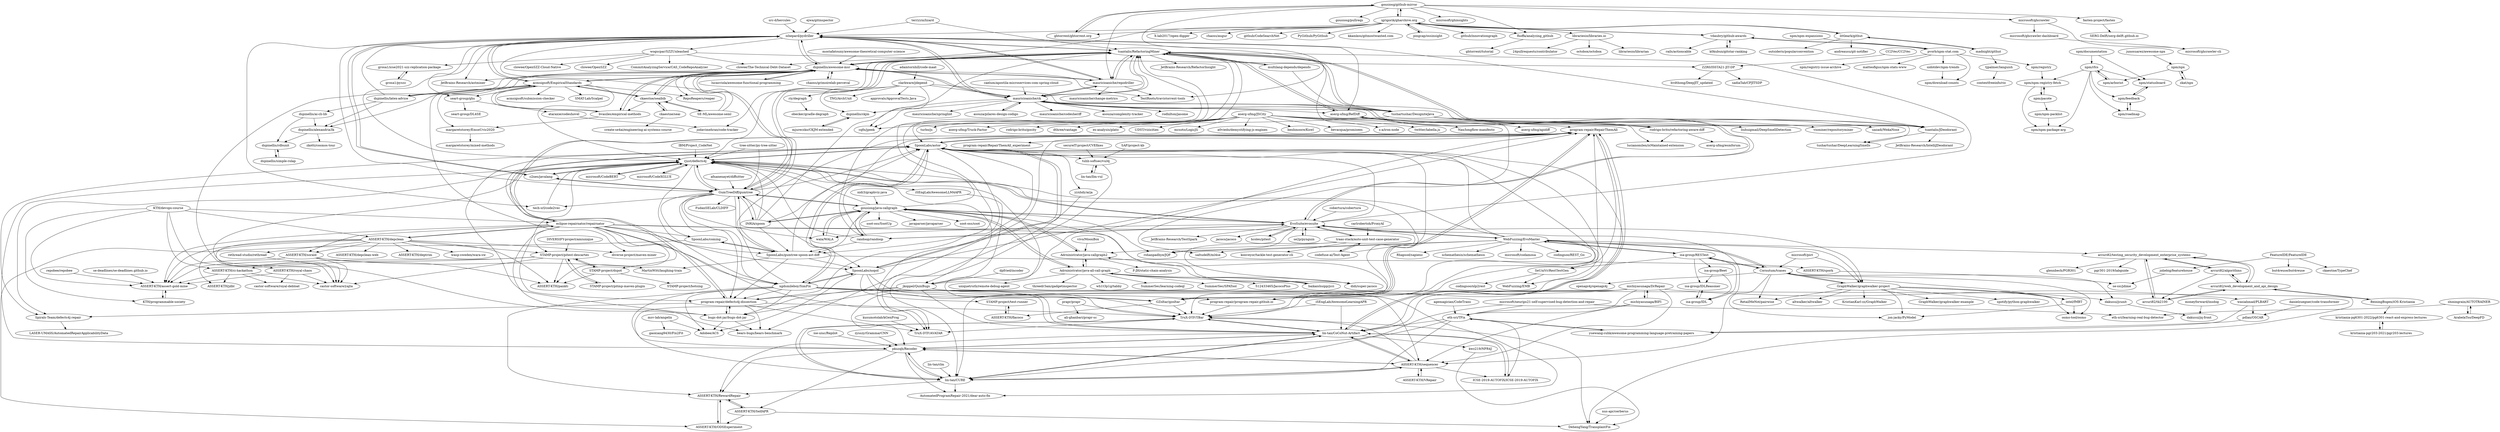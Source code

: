 digraph G {
"ishepard/pydriller" -> "tsantalis/RefactoringMiner"
"ishepard/pydriller" -> "dspinellis/awesome-msr"
"ishepard/pydriller" -> "mauricioaniche/repodriller"
"ishepard/pydriller" -> "acmsigsoft/EmpiricalStandards"
"ishepard/pydriller" -> "aserg-ufmg/RefDiff"
"ishepard/pydriller" -> "mauricioaniche/ck"
"ishepard/pydriller" -> "JetBrains-Research/astminer" ["e"=1]
"ishepard/pydriller" -> "seart-group/ghs"
"ishepard/pydriller" -> "c2nes/javalang" ["e"=1]
"ishepard/pydriller" -> "wogscpar/SZZUnleashed"
"ishepard/pydriller" -> "tech-srl/code2vec" ["e"=1]
"ishepard/pydriller" -> "GumTreeDiff/gumtree"
"ishepard/pydriller" -> "rjust/defects4j"
"ishepard/pydriller" -> "saltudelft/ml4se" ["e"=1]
"ishepard/pydriller" -> "tsantalis/JDeodorant"
"wogscpar/SZZUnleashed" -> "clowee/OpenSZZ"
"wogscpar/SZZUnleashed" -> "CommitAnalyzingService/CAS_CodeRepoAnalyzer"
"wogscpar/SZZUnleashed" -> "grosa1/icse2021-szz-replication-package"
"wogscpar/SZZUnleashed" -> "clowee/The-Technical-Debt-Dataset"
"wogscpar/SZZUnleashed" -> "ZZR0/ISSTA21-JIT-DP"
"wogscpar/SZZUnleashed" -> "clowee/OpenSZZ-Cloud-Native"
"hcoles/pitest" -> "EvoSuite/evosuite" ["e"=1]
"gousiosg/java-callgraph" -> "Adrninistrator/java-callgraph2"
"gousiosg/java-callgraph" -> "Adrninistrator/java-all-call-graph"
"gousiosg/java-callgraph" -> "wala/WALA" ["e"=1]
"gousiosg/java-callgraph" -> "soot-oss/soot" ["e"=1]
"gousiosg/java-callgraph" -> "GumTreeDiff/gumtree"
"gousiosg/java-callgraph" -> "EvoSuite/evosuite"
"gousiosg/java-callgraph" -> "didi/super-jacoco" ["e"=1]
"gousiosg/java-callgraph" -> "rjust/defects4j"
"gousiosg/java-callgraph" -> "soot-oss/SootUp" ["e"=1]
"gousiosg/java-callgraph" -> "INRIA/spoon" ["e"=1]
"gousiosg/java-callgraph" -> "tsantalis/RefactoringMiner"
"gousiosg/java-callgraph" -> "randoop/randoop" ["e"=1]
"gousiosg/java-callgraph" -> "javaparser/javaparser" ["e"=1]
"gousiosg/java-callgraph" -> "SpoonLabs/gumtree-spoon-ast-diff"
"gousiosg/java-callgraph" -> "rohanpadhye/JQF" ["e"=1]
"caelum/apostila-microservices-com-spring-cloud" -> "mauricioaniche/ck" ["e"=1]
"adamtornhill/code-maat" -> "clarkware/jdepend" ["e"=1]
"ASSERT-KTH/royal-chaos" -> "ASSERT-KTH/assert-gold-mine"
"ASSERT-KTH/royal-chaos" -> "castor-software/royal-debloat"
"ASSERT-KTH/royal-chaos" -> "castor-software/yajta"
"KTH/devops-course" -> "ASSERT-KTH/depclean"
"KTH/devops-course" -> "KTH/programmable-society"
"KTH/devops-course" -> "ASSERT-KTH/assert-gold-mine"
"KTH/devops-course" -> "ASSERT-KTH/royal-chaos"
"KTH/devops-course" -> "eclipse-repairnator/repairnator"
"KTH/devops-course" -> "ASSERT-KTH/ci-hackathon"
"tree-sitter/py-tree-sitter" -> "rjust/defects4j" ["e"=1]
"tree-sitter/py-tree-sitter" -> "GumTreeDiff/gumtree" ["e"=1]
"npm/npm-registry-fetch" -> "npm/npm-package-arg"
"npm/npm-registry-fetch" -> "npm/pacote"
"npm/registry" -> "npm/npm-registry-fetch"
"npm/pacote" -> "npm/npm-registry-fetch"
"npm/pacote" -> "npm/npm-packlist"
"program-repair/defects4j-dissection" -> "TruX-DTF/AVATAR"
"program-repair/defects4j-dissection" -> "program-repair/RepairThemAll"
"program-repair/defects4j-dissection" -> "bugs-dot-jar/bugs-dot-jar"
"program-repair/defects4j-dissection" -> "bears-bugs/bears-benchmark"
"program-repair/defects4j-dissection" -> "TruX-DTF/TBar"
"program-repair/defects4j-dissection" -> "Spirals-Team/defects4j-repair"
"npm/rfcs" -> "npm/arborist"
"npm/rfcs" -> "npm/statusboard"
"npm/rfcs" -> "npm/feedback"
"npm/rfcs" -> "npm/npm-registry-fetch"
"npm/rfcs" -> "npm/roadmap"
"npm/rfcs" -> "npm/npm-package-arg"
"ckaestne/seai" -> "ckaestne/seaibib"
"ckaestne/seai" -> "create-se4ai/engineering-ai-systems-course"
"INRIA/spoon" -> "SpoonLabs/gumtree-spoon-ast-diff" ["e"=1]
"INRIA/spoon" -> "GumTreeDiff/gumtree" ["e"=1]
"INRIA/spoon" -> "rjust/defects4j" ["e"=1]
"INRIA/spoon" -> "SpoonLabs/astor" ["e"=1]
"INRIA/spoon" -> "tsantalis/RefactoringMiner" ["e"=1]
"INRIA/spoon" -> "gousiosg/java-callgraph" ["e"=1]
"npm/npx" -> "zkat/npx" ["e"=1]
"npm/npx" -> "npm/arborist"
"kusumotolab/kGenProg" -> "TruX-DTF/AVATAR"
"ASSERT-KTH/sorald" -> "ASSERT-KTH/assert-gold-mine"
"ASSERT-KTH/sorald" -> "MartinWitt/laughing-train"
"ASSERT-KTH/sorald" -> "ASSERT-KTH/pankti"
"ASSERT-KTH/sorald" -> "castor-software/yajta"
"tech-srl/code2vec" -> "rjust/defects4j" ["e"=1]
"fasten-project/fasten" -> "SERG-Delft/serg-delft.github.io"
"STAMP-project/pitmp-maven-plugin" -> "STAMP-project/pitest-descartes"
"SAP/project-kb" -> "tuhh-softsec/vul4j" ["e"=1]
"isa-group/RESTest" -> "isa-group/IDLReasoner"
"isa-group/RESTest" -> "WebFuzzing/EvoMaster"
"isa-group/RESTest" -> "SeUniVr/RestTestGen"
"isa-group/RESTest" -> "Cornutum/tcases"
"isa-group/RESTest" -> "isa-group/IDL"
"isa-group/RESTest" -> "isa-group/Beet"
"npm/arborist" -> "npm/rfcs"
"repobee/repobee" -> "ASSERT-KTH/assert-gold-mine"
"GZoltar/gzoltar" -> "TruX-DTF/TBar"
"GZoltar/gzoltar" -> "ASSERT-KTH/flacoco"
"GZoltar/gzoltar" -> "program-repair/RepairThemAll"
"ASSERT-KTH/assert-gold-mine" -> "KTH/programmable-society"
"FeatureIDE/FeatureIDE" -> "joliebig/featurehouse"
"FeatureIDE/FeatureIDE" -> "but4reuse/but4reuse"
"FeatureIDE/FeatureIDE" -> "ckaestne/TypeChef"
"dakusui/jcunit" -> "dakusui/jq-front"
"zysszy/GrammarCNN" -> "pkuzqh/Recoder" ["e"=1]
"ASSERT-KTH/sequencer" -> "lin-tan/CoCoNut-Artifact"
"ASSERT-KTH/sequencer" -> "pkuzqh/Recoder"
"ASSERT-KTH/sequencer" -> "ASSERT-KTH/VRepair" ["e"=1]
"ASSERT-KTH/sequencer" -> "lin-tan/CURE"
"ASSERT-KTH/sequencer" -> "ICSE-2019-AUTOFIX/ICSE-2019-AUTOFIX"
"ASSERT-KTH/sequencer" -> "TruX-DTF/TBar"
"TruX-DTF/TBar" -> "lin-tan/CoCoNut-Artifact"
"TruX-DTF/TBar" -> "TruX-DTF/AVATAR"
"TruX-DTF/TBar" -> "lin-tan/CURE"
"TruX-DTF/TBar" -> "DehengYang/TransplantFix"
"multilang-depends/depends" -> "tsantalis/RefactoringMiner"
"multilang-depends/depends" -> "tushartushar/DesigniteJava"
"ataraxie/codeshovel" -> "jodavimehran/code-tracker"
"yyxhdy/arja" -> "TruX-DTF/AVATAR"
"bugs-dot-jar/bugs-dot-jar" -> "bears-bugs/bears-benchmark"
"bugs-dot-jar/bugs-dot-jar" -> "program-repair/defects4j-dissection"
"bugs-dot-jar/bugs-dot-jar" -> "Adobee/ACS"
"bvasiles/empirical-methods" -> "margaretstorey/EmseUvic2020"
"bvasiles/empirical-methods" -> "acmsigsoft/EmpiricalStandards"
"bvasiles/empirical-methods" -> "dspinellis/awesome-msr"
"joliebig/featurehouse" -> "se-sic/jdime"
"program-repair/RepairThemAll" -> "lin-tan/CoCoNut-Artifact"
"program-repair/RepairThemAll" -> "bears-bugs/bears-benchmark"
"program-repair/RepairThemAll" -> "program-repair/defects4j-dissection"
"program-repair/RepairThemAll" -> "TruX-DTF/TBar"
"program-repair/RepairThemAll" -> "program-repair/RepairThemAll_experiment"
"program-repair/RepairThemAll" -> "SpoonLabs/astor"
"program-repair/RepairThemAll" -> "GZoltar/gzoltar"
"arcuri82/algorithms" -> "arcuri82/web_development_and_api_design"
"arcuri82/algorithms" -> "arcuri82/testing_security_development_enterprise_systems"
"arcuri82/algorithms" -> "arcuri82/tk2100"
"BeiningBogen/iOS-Kristiania" -> "arcuri82/web_development_and_api_design"
"BeiningBogen/iOS-Kristiania" -> "kristiania-pg6301-2022/pg6301-react-and-express-lectures"
"ASSERT-KTH/ci-hackathon" -> "castor-software/royal-debloat"
"ASSERT-KTH/ci-hackathon" -> "castor-software/yajta"
"ASSERT-KTH/ci-hackathon" -> "ASSERT-KTH/assert-gold-mine"
"ASSERT-KTH/ci-hackathon" -> "ASSERT-KTH/jdbl"
"arcuri82/tk2100" -> "arcuri82/web_development_and_api_design"
"arcuri82/tk2100" -> "arcuri82/testing_security_development_enterprise_systems"
"arcuri82/web_development_and_api_design" -> "arcuri82/testing_security_development_enterprise_systems"
"arcuri82/web_development_and_api_design" -> "arcuri82/algorithms"
"arcuri82/web_development_and_api_design" -> "BeiningBogen/iOS-Kristiania"
"arcuri82/web_development_and_api_design" -> "arcuri82/tk2100"
"prapr/prapr" -> "ali-ghanbari/prapr-sc"
"prapr/prapr" -> "TruX-DTF/TBar"
"SE-ML/awesome-seml" -> "ckaestne/seaibib" ["e"=1]
"SE-ML/awesome-seml" -> "dspinellis/awesome-msr" ["e"=1]
"SE-ML/awesome-seml" -> "ishepard/pydriller" ["e"=1]
"npm/documentation" -> "npm/statusboard" ["e"=1]
"npm/documentation" -> "npm/rfcs" ["e"=1]
"tjpalmer/languish" -> "contextfreeinfo/rio"
"afnanenayet/diffsitter" -> "GumTreeDiff/gumtree" ["e"=1]
"librariesio/libraries.io" -> "librariesio/librarian"
"librariesio/libraries.io" -> "24pullrequests/contribulator"
"librariesio/libraries.io" -> "octobox/octobox" ["e"=1]
"microsoft/CodeBERT" -> "rjust/defects4j" ["e"=1]
"microsoft/CodeXGLUE" -> "rjust/defects4j" ["e"=1]
"GraphWalker/graphwalker-project" -> "osmo-tool/osmo"
"GraphWalker/graphwalker-project" -> "Cornutum/tcases"
"GraphWalker/graphwalker-project" -> "dakusui/jcunit"
"GraphWalker/graphwalker-project" -> "intel/fMBT"
"GraphWalker/graphwalker-project" -> "GraphWalker/graphwalker-example"
"GraphWalker/graphwalker-project" -> "spotify/python-graphwalker"
"GraphWalker/graphwalker-project" -> "jon-jacky/PyModel"
"GraphWalker/graphwalker-project" -> "altwalker/altwalker"
"GraphWalker/graphwalker-project" -> "RetailMeNot/pairwise"
"GraphWalker/graphwalker-project" -> "KristianKarl-zz/GraphWalker"
"mauricioaniche/repodriller" -> "mauricioaniche/change-metrics"
"mauricioaniche/repodriller" -> "tsantalis/RefactoringMiner"
"mauricioaniche/repodriller" -> "mauricioaniche/ck"
"mauricioaniche/repodriller" -> "ishepard/pydriller"
"mauricioaniche/repodriller" -> "TestRoots/travistorrent-tools"
"mauricioaniche/repodriller" -> "dspinellis/awesome-msr"
"npm/npm-expansions" -> "pvorb/npm-stat.com" ["e"=1]
"gousiosg/github-mirror" -> "ghtorrent/ghtorrent.org"
"gousiosg/github-mirror" -> "igrigorik/gharchive.org"
"gousiosg/github-mirror" -> "gousiosg/pullreqs"
"gousiosg/github-mirror" -> "microsoft/ghcrawler"
"gousiosg/github-mirror" -> "fasten-project/fasten"
"gousiosg/github-mirror" -> "microsoft/ghinsights"
"gousiosg/github-mirror" -> "mauricioaniche/repodriller"
"gousiosg/github-mirror" -> "TestRoots/travistorrent-tools"
"gousiosg/github-mirror" -> "fhoffa/analyzing_github"
"asouza/pilares-design-codigo" -> "mauricioaniche/ck" ["e"=1]
"se2p/pynguin" -> "EvoSuite/evosuite" ["e"=1]
"SpoonLabs/astor" -> "SpoonLabs/nopol"
"SpoonLabs/astor" -> "program-repair/RepairThemAll"
"SpoonLabs/astor" -> "xgdsmileboy/SimFix"
"SpoonLabs/astor" -> "yyxhdy/arja"
"SpoonLabs/astor" -> "GZoltar/gzoltar"
"SpoonLabs/astor" -> "rjust/defects4j"
"SpoonLabs/astor" -> "Spirals-Team/defects4j-repair"
"SpoonLabs/astor" -> "eclipse-repairnator/repairnator"
"SpoonLabs/astor" -> "program-repair/defects4j-dissection"
"SpoonLabs/astor" -> "program-repair/program-repair.github.io"
"SpoonLabs/astor" -> "TruX-DTF/TBar"
"SpoonLabs/astor" -> "bugs-dot-jar/bugs-dot-jar"
"SpoonLabs/astor" -> "lin-tan/CoCoNut-Artifact"
"SpoonLabs/astor" -> "tuhh-softsec/vul4j"
"SpoonLabs/astor" -> "TruX-DTF/AVATAR"
"ckaestne/seaibib" -> "ckaestne/seai"
"ckaestne/seaibib" -> "SE-ML/awesome-seml" ["e"=1]
"ckaestne/seaibib" -> "dspinellis/awesome-msr"
"ckaestne/seaibib" -> "bvasiles/empirical-methods"
"ckaestne/seaibib" -> "acmsigsoft/EmpiricalStandards"
"vdaubry/github-awards" -> "k0kubun/gitstar-ranking"
"vdaubry/github-awards" -> "rails/actioncable" ["e"=1]
"vdaubry/github-awards" -> "pvorb/npm-stat.com"
"vdaubry/github-awards" -> "igrigorik/gharchive.org"
"tsantalis/JDeodorant" -> "tsantalis/RefactoringMiner"
"tsantalis/JDeodorant" -> "tushartushar/DeepLearningSmells"
"tsantalis/JDeodorant" -> "JetBrains-Research/IntelliJDeodorant" ["e"=1]
"GumTreeDiff/gumtree" -> "SpoonLabs/gumtree-spoon-ast-diff"
"GumTreeDiff/gumtree" -> "tsantalis/RefactoringMiner"
"GumTreeDiff/gumtree" -> "rjust/defects4j"
"GumTreeDiff/gumtree" -> "SpoonLabs/astor"
"GumTreeDiff/gumtree" -> "INRIA/spoon" ["e"=1]
"GumTreeDiff/gumtree" -> "SpoonLabs/nopol"
"GumTreeDiff/gumtree" -> "c2nes/javalang" ["e"=1]
"GumTreeDiff/gumtree" -> "program-repair/defects4j-dissection"
"GumTreeDiff/gumtree" -> "dspinellis/awesome-msr"
"GumTreeDiff/gumtree" -> "wala/WALA" ["e"=1]
"GumTreeDiff/gumtree" -> "gousiosg/java-callgraph"
"GumTreeDiff/gumtree" -> "FudanSELab/CLDIFF"
"GumTreeDiff/gumtree" -> "SpoonLabs/coming"
"GumTreeDiff/gumtree" -> "xgdsmileboy/SimFix"
"GumTreeDiff/gumtree" -> "tech-srl/code2vec" ["e"=1]
"margaretstorey/EmseUvic2020" -> "margaretstorey/mixed-methods"
"k0kubun/gitstar-ranking" -> "vdaubry/github-awards"
"DIVERSIFY-project/amiunique" -> "STAMP-project/pitest-descartes" ["e"=1]
"npm/statusboard" -> "npm/feedback"
"littleark/githut" -> "igrigorik/gharchive.org"
"littleark/githut" -> "madnight/githut"
"littleark/githut" -> "outsideris/popularconvention" ["e"=1]
"littleark/githut" -> "andreausu/git-notifier"
"ASSERT-KTH/flacoco" -> "STAMP-project/test-runner"
"CC2Vec/CC2Vec" -> "ZZR0/ISSTA21-JIT-DP"
"rethread-studio/rethread" -> "castor-software/yajta"
"ASSERT-KTH/depclean" -> "ASSERT-KTH/depclean-web"
"ASSERT-KTH/depclean" -> "ASSERT-KTH/sorald"
"ASSERT-KTH/depclean" -> "ASSERT-KTH/assert-gold-mine"
"ASSERT-KTH/depclean" -> "ASSERT-KTH/deptrim"
"ASSERT-KTH/depclean" -> "ASSERT-KTH/jdbl"
"ASSERT-KTH/depclean" -> "ASSERT-KTH/pankti"
"ASSERT-KTH/depclean" -> "rethread-studio/rethread"
"ASSERT-KTH/depclean" -> "diverse-project/maven-miner"
"ASSERT-KTH/depclean" -> "STAMP-project/pitest-descartes"
"ASSERT-KTH/depclean" -> "eclipse-repairnator/repairnator"
"ASSERT-KTH/depclean" -> "castor-software/yajta"
"ASSERT-KTH/depclean" -> "wasp-sweden/wara-sw"
"riy/degraph" -> "obecker/gradle-degraph"
"rodrigo-brito/refactoring-aware-diff" -> "lucianomilen/isMaintained-extension"
"rodrigo-brito/refactoring-aware-diff" -> "aserg-ufmg/esmforum"
"rodrigo-brito/refactoring-aware-diff" -> "aserg-ufmg/RefDiff"
"Spirals-Team/defects4j-repair" -> "LASER-UMASS/AutomatedRepairApplicabilityData"
"shiningrain/AUTOTRAINER" -> "eth-sri/learning-real-bug-detector"
"shiningrain/AUTOTRAINER" -> "ArabelaTso/DeepFD"
"SpoonLabs/gumtree-spoon-ast-diff" -> "SpoonLabs/coming"
"SpoonLabs/gumtree-spoon-ast-diff" -> "SpoonLabs/nopol"
"SpoonLabs/gumtree-spoon-ast-diff" -> "GumTreeDiff/gumtree"
"SpoonLabs/gumtree-spoon-ast-diff" -> "ASSERT-KTH/spork"
"SpoonLabs/gumtree-spoon-ast-diff" -> "program-repair/defects4j-dissection"
"SpoonLabs/gumtree-spoon-ast-diff" -> "MartinWitt/laughing-train"
"SpoonLabs/gumtree-spoon-ast-diff" -> "program-repair/RepairThemAll"
"michiyasunaga/DrRepair" -> "michiyasunaga/BIFI"
"michiyasunaga/DrRepair" -> "lin-tan/CoCoNut-Artifact"
"michiyasunaga/DrRepair" -> "ASSERT-KTH/sequencer"
"michiyasunaga/DrRepair" -> "pkuzqh/Recoder"
"michiyasunaga/DrRepair" -> "lin-tan/CURE"
"michiyasunaga/DrRepair" -> "eth-sri/TFix"
"michiyasunaga/DrRepair" -> "wasiahmad/PLBART" ["e"=1]
"npm/feedback" -> "npm/roadmap"
"npm/feedback" -> "npm/statusboard"
"ICSE-2019-AUTOFIX/ICSE-2019-AUTOFIX" -> "lin-tan/CoCoNut-Artifact"
"lin-tan/CoCoNut-Artifact" -> "lin-tan/CURE"
"lin-tan/CoCoNut-Artifact" -> "TruX-DTF/TBar"
"lin-tan/CoCoNut-Artifact" -> "ICSE-2019-AUTOFIX/ICSE-2019-AUTOFIX"
"lin-tan/CoCoNut-Artifact" -> "ASSERT-KTH/sequencer"
"lin-tan/CoCoNut-Artifact" -> "pkuzqh/Recoder"
"lin-tan/CoCoNut-Artifact" -> "program-repair/RepairThemAll"
"lin-tan/CoCoNut-Artifact" -> "kwz219/NPR4J"
"lin-tan/CoCoNut-Artifact" -> "ASSERT-KTH/RewardRepair"
"lin-tan/CURE" -> "lin-tan/CoCoNut-Artifact"
"lin-tan/CURE" -> "TruX-DTF/TBar"
"lin-tan/CURE" -> "ASSERT-KTH/RewardRepair"
"lin-tan/CURE" -> "AutomatedProgramRepair-2021/dear-auto-fix"
"lin-tan/CURE" -> "pkuzqh/Recoder"
"lin-tan/CURE" -> "ASSERT-KTH/sequencer"
"acmsigsoft/EmpiricalStandards" -> "bvasiles/empirical-methods"
"acmsigsoft/EmpiricalStandards" -> "acmsigsoft/submission-checker"
"acmsigsoft/EmpiricalStandards" -> "ishepard/pydriller"
"acmsigsoft/EmpiricalStandards" -> "ckaestne/seaibib"
"acmsigsoft/EmpiricalStandards" -> "SMAT-Lab/Scalpel" ["e"=1]
"acmsigsoft/EmpiricalStandards" -> "dspinellis/awesome-msr"
"acmsigsoft/EmpiricalStandards" -> "dspinellis/alexandria3k"
"acmsigsoft/EmpiricalStandards" -> "seart-group/ghs"
"acmsigsoft/EmpiricalStandards" -> "margaretstorey/EmseUvic2020"
"acmsigsoft/EmpiricalStandards" -> "RepoReapers/reaper"
"acmsigsoft/EmpiricalStandards" -> "dspinellis/latex-advice" ["e"=1]
"acmsigsoft/EmpiricalStandards" -> "rjust/defects4j"
"ASSERT-KTH/spork" -> "se-sic/jdime"
"isa-group/IDL" -> "isa-group/IDLReasoner"
"isa-group/IDLReasoner" -> "isa-group/IDL"
"wala/WALA" -> "gousiosg/java-callgraph" ["e"=1]
"IBM/Project_CodeNet" -> "rjust/defects4j" ["e"=1]
"mostafatouny/awesome-theoretical-computer-science" -> "dspinellis/awesome-msr" ["e"=1]
"randoop/randoop" -> "EvoSuite/evosuite" ["e"=1]
"randoop/randoop" -> "rjust/defects4j" ["e"=1]
"randoop/randoop" -> "SpoonLabs/astor" ["e"=1]
"randoop/randoop" -> "gousiosg/java-callgraph" ["e"=1]
"randoop/randoop" -> "tsantalis/RefactoringMiner" ["e"=1]
"randoop/randoop" -> "SpoonLabs/gumtree-spoon-ast-diff" ["e"=1]
"aserg-ufmg/JSCity" -> "aserg-ufmg/Truck-Factor"
"aserg-ufmg/JSCity" -> "rodrigo-brito/gocity" ["e"=1]
"aserg-ufmg/JSCity" -> "dthree/vantage" ["e"=1]
"aserg-ufmg/JSCity" -> "es-analysis/plato" ["e"=1]
"aserg-ufmg/JSCity" -> "UDST/vizicities" ["e"=1]
"aserg-ufmg/JSCity" -> "mcsoto/LogicJS" ["e"=1]
"aserg-ufmg/JSCity" -> "a0viedo/demystifying-js-engines" ["e"=1]
"aserg-ufmg/JSCity" -> "lucianomilen/isMaintained-extension"
"aserg-ufmg/JSCity" -> "benhmoore/Knwl" ["e"=1]
"aserg-ufmg/JSCity" -> "bevacqua/promisees" ["e"=1]
"aserg-ufmg/JSCity" -> "s-a/iron-node" ["e"=1]
"aserg-ufmg/JSCity" -> "rodrigo-brito/refactoring-aware-diff"
"aserg-ufmg/JSCity" -> "twitter/labella.js" ["e"=1]
"aserg-ufmg/JSCity" -> "Nax/longflow-manifesto"
"aserg-ufmg/JSCity" -> "turbo/js" ["e"=1]
"seart-group/ghs" -> "seart-group/DL4SE"
"seart-group/ghs" -> "ataraxie/codeshovel"
"igrigorik/gharchive.org" -> "gousiosg/github-mirror"
"igrigorik/gharchive.org" -> "littleark/githut"
"igrigorik/gharchive.org" -> "fhoffa/analyzing_github"
"igrigorik/gharchive.org" -> "ghtorrent/ghtorrent.org"
"igrigorik/gharchive.org" -> "kkamkou/gitmostwanted.com"
"igrigorik/gharchive.org" -> "dspinellis/awesome-msr"
"igrigorik/gharchive.org" -> "pingcap/ossinsight" ["e"=1]
"igrigorik/gharchive.org" -> "github/innovationgraph"
"igrigorik/gharchive.org" -> "X-lab2017/open-digger" ["e"=1]
"igrigorik/gharchive.org" -> "vdaubry/github-awards"
"igrigorik/gharchive.org" -> "librariesio/libraries.io"
"igrigorik/gharchive.org" -> "ishepard/pydriller"
"igrigorik/gharchive.org" -> "chaoss/augur" ["e"=1]
"igrigorik/gharchive.org" -> "github/CodeSearchNet" ["e"=1]
"igrigorik/gharchive.org" -> "PyGithub/PyGithub" ["e"=1]
"Cornutum/tcases" -> "jon-jacky/PyModel"
"Cornutum/tcases" -> "GraphWalker/graphwalker-project"
"Cornutum/tcases" -> "osmo-tool/osmo"
"Cornutum/tcases" -> "intel/fMBT"
"Cornutum/tcases" -> "WebFuzzing/EvoMaster"
"Cornutum/tcases" -> "isa-group/RESTest"
"Cornutum/tcases" -> "dakusui/jcunit"
"Cornutum/tcases" -> "openapi4j/openapi4j"
"Cornutum/tcases" -> "RetailMeNot/pairwise"
"ASSERT-KTH/VRepair" -> "ASSERT-KTH/sequencer" ["e"=1]
"pdlan/OSCAR" -> "yuewang-cuhk/awesome-programming-language-pretraining-papers"
"npm/roadmap" -> "npm/feedback"
"grosa1/icse2021-szz-replication-package" -> "grosa1/pyszz"
"grosa1/pyszz" -> "grosa1/icse2021-szz-replication-package"
"agemagician/CodeTrans" -> "eth-sri/TFix" ["e"=1]
"rjust/defects4j" -> "SpoonLabs/astor"
"rjust/defects4j" -> "program-repair/defects4j-dissection"
"rjust/defects4j" -> "bugs-dot-jar/bugs-dot-jar"
"rjust/defects4j" -> "jkoppel/QuixBugs"
"rjust/defects4j" -> "GumTreeDiff/gumtree"
"rjust/defects4j" -> "lin-tan/CoCoNut-Artifact"
"rjust/defects4j" -> "microsoft/CodeXGLUE" ["e"=1]
"rjust/defects4j" -> "iSEngLab/AwesomeLLM4APR" ["e"=1]
"rjust/defects4j" -> "EvoSuite/evosuite"
"rjust/defects4j" -> "xgdsmileboy/SimFix"
"rjust/defects4j" -> "Spirals-Team/defects4j-repair"
"rjust/defects4j" -> "TruX-DTF/TBar"
"rjust/defects4j" -> "pkuzqh/Recoder"
"rjust/defects4j" -> "c2nes/javalang" ["e"=1]
"rjust/defects4j" -> "microsoft/CodeBERT" ["e"=1]
"secureIT-project/CVEfixes" -> "tuhh-softsec/vul4j" ["e"=1]
"danielzuegner/code-transformer" -> "pdlan/OSCAR" ["e"=1]
"michiyasunaga/BIFI" -> "michiyasunaga/DrRepair"
"michiyasunaga/BIFI" -> "eth-sri/TFix"
"michiyasunaga/BIFI" -> "ASSERT-KTH/sequencer"
"Adrninistrator/java-all-call-graph" -> "Adrninistrator/java-callgraph2"
"Adrninistrator/java-all-call-graph" -> "gousiosg/java-callgraph"
"Adrninistrator/java-all-call-graph" -> "baikaishuipp/jcci" ["e"=1]
"Adrninistrator/java-all-call-graph" -> "SummerSec/SPATool" ["e"=1]
"Adrninistrator/java-all-call-graph" -> "512433465/JacocoPlus" ["e"=1]
"Adrninistrator/java-all-call-graph" -> "uniquetruth/remote-debug-agent" ["e"=1]
"Adrninistrator/java-all-call-graph" -> "threedr3am/gadgetinspector" ["e"=1]
"Adrninistrator/java-all-call-graph" -> "didi/super-jacoco" ["e"=1]
"Adrninistrator/java-all-call-graph" -> "wh1t3p1g/tabby" ["e"=1]
"Adrninistrator/java-all-call-graph" -> "SummerSec/learning-codeql" ["e"=1]
"ZZR0/ISSTA21-JIT-DP" -> "sadiaTab/CPJITSDP"
"ZZR0/ISSTA21-JIT-DP" -> "hvdthong/DeepJIT_updated"
"Adrninistrator/java-callgraph2" -> "Adrninistrator/java-all-call-graph"
"Adrninistrator/java-callgraph2" -> "gousiosg/java-callgraph"
"Adrninistrator/java-callgraph2" -> "F-JH/static-chain-analysis"
"pkuzqh/Recoder" -> "ASSERT-KTH/RewardRepair"
"pkuzqh/Recoder" -> "ASSERT-KTH/SelfAPR"
"pkuzqh/Recoder" -> "lin-tan/CoCoNut-Artifact"
"pkuzqh/Recoder" -> "AutomatedProgramRepair-2021/dear-auto-fix"
"pkuzqh/Recoder" -> "ASSERT-KTH/sequencer"
"pkuzqh/Recoder" -> "lin-tan/CURE"
"eth-sri/TFix" -> "lin-tan/CoCoNut-Artifact"
"eth-sri/TFix" -> "yuewang-cuhk/awesome-programming-language-pretraining-papers"
"eth-sri/TFix" -> "lin-tan/CURE"
"eth-sri/TFix" -> "ICSE-2019-AUTOFIX/ICSE-2019-AUTOFIX"
"eth-sri/TFix" -> "pkuzqh/Recoder"
"SpoonLabs/nopol" -> "SpoonLabs/astor"
"SpoonLabs/nopol" -> "TruX-DTF/TBar"
"SpoonLabs/nopol" -> "program-repair/RepairThemAll"
"SpoonLabs/nopol" -> "Adobee/ACS"
"SpoonLabs/nopol" -> "GZoltar/gzoltar"
"SpoonLabs/nopol" -> "xgdsmileboy/SimFix"
"SpoonLabs/nopol" -> "STAMP-project/test-runner"
"nus-apr/cerberus" -> "DehengYang/TransplantFix" ["e"=1]
"wasiahmad/PLBART" -> "pdlan/OSCAR" ["e"=1]
"wasiahmad/PLBART" -> "yuewang-cuhk/awesome-programming-language-pretraining-papers" ["e"=1]
"mjureczko/CKJM-extended" -> "dspinellis/ckjm"
"dspinellis/ckjm" -> "mjureczko/CKJM-extended"
"yuewang-cuhk/awesome-programming-language-pretraining-papers" -> "eth-sri/TFix"
"ASSERT-KTH/ODSExperiment" -> "ASSERT-KTH/RewardRepair"
"kristiania-pgr203-2021/pgr203-lectures" -> "kristiania-pg6301-2022/pg6301-react-and-express-lectures"
"EvoSuite/evosuite" -> "randoop/randoop" ["e"=1]
"EvoSuite/evosuite" -> "rjust/defects4j"
"EvoSuite/evosuite" -> "hcoles/pitest" ["e"=1]
"EvoSuite/evosuite" -> "rohanpadhye/JQF" ["e"=1]
"EvoSuite/evosuite" -> "traas-stack/auto-unit-test-case-generator"
"EvoSuite/evosuite" -> "WebFuzzing/EvoMaster"
"EvoSuite/evosuite" -> "gousiosg/java-callgraph"
"EvoSuite/evosuite" -> "mauricioaniche/ck"
"EvoSuite/evosuite" -> "SpoonLabs/astor"
"EvoSuite/evosuite" -> "wala/WALA" ["e"=1]
"EvoSuite/evosuite" -> "JetBrains-Research/TestSpark" ["e"=1]
"EvoSuite/evosuite" -> "se2p/pynguin" ["e"=1]
"EvoSuite/evosuite" -> "tsantalis/RefactoringMiner"
"EvoSuite/evosuite" -> "jacoco/jacoco" ["e"=1]
"EvoSuite/evosuite" -> "GraphWalker/graphwalker-project"
"nidi3/graphviz-java" -> "gousiosg/java-callgraph" ["e"=1]
"lucasviola/awesome-functional-programming" -> "dspinellis/awesome-msr" ["e"=1]
"microsoft/pict" -> "GraphWalker/graphwalker-project" ["e"=1]
"microsoft/pict" -> "Cornutum/tcases" ["e"=1]
"pingcap/ossinsight" -> "igrigorik/gharchive.org" ["e"=1]
"tsantalis/RefactoringMiner" -> "aserg-ufmg/RefDiff"
"tsantalis/RefactoringMiner" -> "tsantalis/JDeodorant"
"tsantalis/RefactoringMiner" -> "mauricioaniche/ck"
"tsantalis/RefactoringMiner" -> "JetBrains-Research/RefactorInsight" ["e"=1]
"tsantalis/RefactoringMiner" -> "GumTreeDiff/gumtree"
"tsantalis/RefactoringMiner" -> "ishepard/pydriller"
"tsantalis/RefactoringMiner" -> "mauricioaniche/repodriller"
"tsantalis/RefactoringMiner" -> "dspinellis/awesome-msr"
"tsantalis/RefactoringMiner" -> "SpoonLabs/gumtree-spoon-ast-diff"
"tsantalis/RefactoringMiner" -> "SpoonLabs/astor"
"tsantalis/RefactoringMiner" -> "tushartushar/DesigniteJava"
"tsantalis/RefactoringMiner" -> "rjust/defects4j"
"tsantalis/RefactoringMiner" -> "clowee/The-Technical-Debt-Dataset"
"tsantalis/RefactoringMiner" -> "multilang-depends/depends"
"tsantalis/RefactoringMiner" -> "jodavimehran/code-tracker"
"clarkware/jdepend" -> "TNG/ArchUnit" ["e"=1]
"clarkware/jdepend" -> "cqfn/jpeek" ["e"=1]
"clarkware/jdepend" -> "mauricioaniche/ck"
"clarkware/jdepend" -> "dspinellis/ckjm"
"clarkware/jdepend" -> "riy/degraph"
"clarkware/jdepend" -> "tushartushar/DesigniteJava"
"clarkware/jdepend" -> "approvals/ApprovalTests.Java" ["e"=1]
"terryyin/lizard" -> "ishepard/pydriller" ["e"=1]
"terryyin/lizard" -> "tsantalis/RefactoringMiner" ["e"=1]
"ejwa/gitinspector" -> "ishepard/pydriller" ["e"=1]
"dpfried/incoder" -> "jkoppel/QuixBugs" ["e"=1]
"SpoonLabs/coming" -> "SpoonLabs/gumtree-spoon-ast-diff"
"SpoonLabs/coming" -> "ASSERT-KTH/ODSExperiment"
"mauricioaniche/ck" -> "mauricioaniche/codesheriff"
"mauricioaniche/ck" -> "tsantalis/RefactoringMiner"
"mauricioaniche/ck" -> "mauricioaniche/repodriller"
"mauricioaniche/ck" -> "tushartushar/DesigniteJava"
"mauricioaniche/ck" -> "asouza/pilares-design-codigo" ["e"=1]
"mauricioaniche/ck" -> "aserg-ufmg/RefDiff"
"mauricioaniche/ck" -> "dspinellis/awesome-msr"
"mauricioaniche/ck" -> "tsantalis/JDeodorant"
"mauricioaniche/ck" -> "ishepard/pydriller"
"mauricioaniche/ck" -> "dspinellis/ckjm"
"mauricioaniche/ck" -> "asouza/complexity-tracker" ["e"=1]
"mauricioaniche/ck" -> "cqfn/jpeek" ["e"=1]
"mauricioaniche/ck" -> "EvoSuite/evosuite"
"mauricioaniche/ck" -> "rodhilton/jasome"
"mauricioaniche/ck" -> "mauricioaniche/springlint"
"uidotdev/npm-trends" -> "npm/download-counts"
"microsoft/neurips21-self-supervised-bug-detection-and-repair" -> "eth-sri/learning-real-bug-detector"
"microsoft/neurips21-self-supervised-bug-detection-and-repair" -> "lin-tan/CURE"
"microsoft/neurips21-self-supervised-bug-detection-and-repair" -> "eth-sri/TFix"
"chaoss/grimoirelab-perceval" -> "dspinellis/awesome-msr" ["e"=1]
"intel/fMBT" -> "jon-jacky/PyModel"
"intel/fMBT" -> "osmo-tool/osmo"
"ASSERT-KTH/RewardRepair" -> "ASSERT-KTH/ODSExperiment"
"ASSERT-KTH/RewardRepair" -> "ASSERT-KTH/SelfAPR"
"program-repair/program-repair.github.io" -> "program-repair/RepairThemAll"
"program-repair/program-repair.github.io" -> "TruX-DTF/TBar"
"SeUniVr/RestTestGen" -> "codingsoo/nlp2rest"
"SeUniVr/RestTestGen" -> "WebFuzzing/EMB"
"tuhh-softsec/vul4j" -> "lin-tan/llm-vul"
"tuhh-softsec/vul4j" -> "lin-tan/CURE"
"ASSERT-KTH/SelfAPR" -> "ASSERT-KTH/RewardRepair"
"ASSERT-KTH/SelfAPR" -> "ASSERT-KTH/ODSExperiment"
"ASSERT-KTH/SelfAPR" -> "DehengYang/TransplantFix"
"kristiania-pg6301-2022/pg6301-react-and-express-lectures" -> "kristiania-pgr203-2021/pgr203-lectures"
"ArabelaTso/DeepFD" -> "shiningrain/AUTOTRAINER"
"msv-lab/angelix" -> "gaoxiang9430/Fix2Fit"
"msv-lab/angelix" -> "Adobee/ACS"
"kwz219/NPR4J" -> "DehengYang/TransplantFix"
"pvorb/npm-stat.com" -> "npm/download-counts"
"pvorb/npm-stat.com" -> "vdaubry/github-awards"
"pvorb/npm-stat.com" -> "npm/registry"
"pvorb/npm-stat.com" -> "matteofigus/npm-stats-www"
"pvorb/npm-stat.com" -> "uidotdev/npm-trends"
"pvorb/npm-stat.com" -> "npm/registry-issue-archive"
"traas-stack/auto-unit-test-case-generator" -> "codefuse-ai/Test-Agent" ["e"=1]
"traas-stack/auto-unit-test-case-generator" -> "EvoSuite/evosuite"
"traas-stack/auto-unit-test-case-generator" -> "Adrninistrator/java-callgraph2"
"traas-stack/auto-unit-test-case-generator" -> "didi/super-jacoco" ["e"=1]
"traas-stack/auto-unit-test-case-generator" -> "konveyor/tackle-test-generator-cli" ["e"=1]
"vivo/MoonBox" -> "Adrninistrator/java-callgraph2" ["e"=1]
"STAMP-project/dspot" -> "STAMP-project/pitest-descartes"
"STAMP-project/dspot" -> "STAMP-project/botsing"
"STAMP-project/dspot" -> "ASSERT-KTH/pankti"
"STAMP-project/dspot" -> "STAMP-project/pitmp-maven-plugin"
"KTH/programmable-society" -> "ASSERT-KTH/assert-gold-mine"
"dspinellis/awesome-msr" -> "bvasiles/empirical-methods"
"dspinellis/awesome-msr" -> "ishepard/pydriller"
"dspinellis/awesome-msr" -> "tsantalis/RefactoringMiner"
"dspinellis/awesome-msr" -> "mauricioaniche/repodriller"
"dspinellis/awesome-msr" -> "RepoReapers/reaper"
"dspinellis/awesome-msr" -> "diverse-project/maven-miner"
"dspinellis/awesome-msr" -> "TestRoots/travistorrent-tools"
"dspinellis/awesome-msr" -> "ckaestne/seaibib"
"dspinellis/awesome-msr" -> "mauricioaniche/ck"
"dspinellis/awesome-msr" -> "JetBrains-Research/astminer" ["e"=1]
"dspinellis/awesome-msr" -> "castor-software/yajta"
"dspinellis/awesome-msr" -> "chaoss/grimoirelab-perceval" ["e"=1]
"dspinellis/awesome-msr" -> "acmsigsoft/EmpiricalStandards"
"dspinellis/awesome-msr" -> "lucasviola/awesome-functional-programming" ["e"=1]
"dspinellis/awesome-msr" -> "GumTreeDiff/gumtree"
"ise-uiuc/Repilot" -> "pkuzqh/Recoder" ["e"=1]
"iSEngLab/AwesomeLearningAPR" -> "lin-tan/CoCoNut-Artifact" ["e"=1]
"iSEngLab/AwesomeLearningAPR" -> "TruX-DTF/TBar" ["e"=1]
"lin-tan/clm" -> "lin-tan/CURE" ["e"=1]
"dspinellis/alexandria3k" -> "dspinellis/rdbunit"
"dspinellis/alexandria3k" -> "zkotti/cosmos-tour"
"cobertura/cobertura" -> "EvoSuite/evosuite" ["e"=1]
"carlrobertoh/ProxyAI" -> "traas-stack/auto-unit-test-case-generator" ["e"=1]
"isa-group/Beet" -> "isa-group/IDLReasoner"
"isa-group/Beet" -> "isa-group/IDL"
"dspinellis/ai-cli-lib" -> "dspinellis/alexandria3k"
"dspinellis/ai-cli-lib" -> "dspinellis/rdbunit"
"baikaishuipp/jcci" -> "Adrninistrator/java-all-call-graph" ["e"=1]
"baikaishuipp/jcci" -> "Adrninistrator/java-callgraph2" ["e"=1]
"c2nes/javalang" -> "rjust/defects4j" ["e"=1]
"c2nes/javalang" -> "GumTreeDiff/gumtree" ["e"=1]
"c2nes/javalang" -> "ishepard/pydriller" ["e"=1]
"lin-tan/llm-vul" -> "tuhh-softsec/vul4j"
"src-d/hercules" -> "ishepard/pydriller" ["e"=1]
"codefuse-ai/Test-Agent" -> "traas-stack/auto-unit-test-case-generator" ["e"=1]
"codefuse-ai/Test-Agent" -> "EvoSuite/evosuite" ["e"=1]
"iSEngLab/AwesomeLLM4APR" -> "jkoppel/QuixBugs" ["e"=1]
"tushartushar/DesigniteJava" -> "tushartushar/DeepLearningSmells"
"tushartushar/DesigniteJava" -> "uazadi/WekaNose"
"tushartushar/DesigniteJava" -> "mauricioaniche/ck"
"tushartushar/DesigniteJava" -> "liuhuigmail/DeepSmellDetection"
"tushartushar/DesigniteJava" -> "visminer/repositoryminer"
"tushartushar/DesigniteJava" -> "cqfn/jpeek" ["e"=1]
"tushartushar/DesigniteJava" -> "tsantalis/JDeodorant"
"tushartushar/DesigniteJava" -> "tsantalis/RefactoringMiner"
"eclipse-repairnator/repairnator" -> "SpoonLabs/astor"
"eclipse-repairnator/repairnator" -> "ASSERT-KTH/sorald"
"eclipse-repairnator/repairnator" -> "xgdsmileboy/SimFix"
"eclipse-repairnator/repairnator" -> "SpoonLabs/coming"
"eclipse-repairnator/repairnator" -> "bears-bugs/bears-benchmark"
"eclipse-repairnator/repairnator" -> "SpoonLabs/nopol"
"eclipse-repairnator/repairnator" -> "STAMP-project/dspot"
"eclipse-repairnator/repairnator" -> "ASSERT-KTH/assert-gold-mine"
"eclipse-repairnator/repairnator" -> "SpoonLabs/gumtree-spoon-ast-diff"
"eclipse-repairnator/repairnator" -> "ASSERT-KTH/depclean"
"eclipse-repairnator/repairnator" -> "ASSERT-KTH/sequencer"
"eclipse-repairnator/repairnator" -> "STAMP-project/pitest-descartes"
"eclipse-repairnator/repairnator" -> "ASSERT-KTH/pankti"
"eclipse-repairnator/repairnator" -> "TruX-DTF/AVATAR"
"eclipse-repairnator/repairnator" -> "program-repair/program-repair.github.io"
"madnight/githut" -> "littleark/githut"
"madnight/githut" -> "tjpalmer/languish"
"microsoft/ghcrawler" -> "microsoft/ghcrawler-dashboard"
"microsoft/ghcrawler" -> "microsoft/ghcrawler-cli"
"STAMP-project/pitest-descartes" -> "STAMP-project/dspot"
"STAMP-project/pitest-descartes" -> "STAMP-project/pitmp-maven-plugin"
"STAMP-project/pitest-descartes" -> "ASSERT-KTH/pankti"
"STAMP-project/pitest-descartes" -> "ASSERT-KTH/assert-gold-mine"
"STAMP-project/pitest-descartes" -> "ASSERT-KTH/ci-hackathon"
"STAMP-project/pitest-descartes" -> "castor-software/yajta"
"se-deadlines/se-deadlines.github.io" -> "ASSERT-KTH/assert-gold-mine"
"microsoft/ghcrawler-dashboard" -> "microsoft/ghcrawler-cli"
"arcuri82/testing_security_development_enterprise_systems" -> "arcuri82/web_development_and_api_design"
"arcuri82/testing_security_development_enterprise_systems" -> "glennbech/PGR301"
"arcuri82/testing_security_development_enterprise_systems" -> "arcuri82/tk2100"
"arcuri82/testing_security_development_enterprise_systems" -> "arcuri82/algorithms"
"arcuri82/testing_security_development_enterprise_systems" -> "pgr301-2019/labguide"
"ghtorrent/ghtorrent.org" -> "gousiosg/github-mirror"
"aserg-ufmg/RefDiff" -> "rodrigo-brito/refactoring-aware-diff"
"aserg-ufmg/RefDiff" -> "tsantalis/RefactoringMiner"
"aserg-ufmg/RefDiff" -> "aserg-ufmg/apidiff"
"aserg-ufmg/RefDiff" -> "program-repair/RepairThemAll"
"dspinellis/rdbunit" -> "dspinellis/simple-rolap"
"dspinellis/simple-rolap" -> "dspinellis/rdbunit"
"junosuarez/awesome-npx" -> "npm/npx" ["e"=1]
"dspinellis/latex-advice" -> "acmsigsoft/EmpiricalStandards" ["e"=1]
"dspinellis/latex-advice" -> "dspinellis/ai-cli-lib" ["e"=1]
"dspinellis/latex-advice" -> "dspinellis/alexandria3k" ["e"=1]
"dspinellis/latex-advice" -> "ishepard/pydriller" ["e"=1]
"dspinellis/latex-advice" -> "dspinellis/awesome-msr" ["e"=1]
"WebFuzzing/EvoMaster" -> "isa-group/RESTest"
"WebFuzzing/EvoMaster" -> "WebFuzzing/EMB"
"WebFuzzing/EvoMaster" -> "Cornutum/tcases"
"WebFuzzing/EvoMaster" -> "arcuri82/testing_security_development_enterprise_systems"
"WebFuzzing/EvoMaster" -> "EvoSuite/evosuite"
"WebFuzzing/EvoMaster" -> "SeUniVr/RestTestGen"
"WebFuzzing/EvoMaster" -> "SpoonLabs/astor"
"WebFuzzing/EvoMaster" -> "Rhapsod/sapienz" ["e"=1]
"WebFuzzing/EvoMaster" -> "rohanpadhye/JQF" ["e"=1]
"WebFuzzing/EvoMaster" -> "rjust/defects4j"
"WebFuzzing/EvoMaster" -> "saltudelft/ml4se" ["e"=1]
"WebFuzzing/EvoMaster" -> "schemathesis/schemathesis" ["e"=1]
"WebFuzzing/EvoMaster" -> "microsoft/codamosa" ["e"=1]
"WebFuzzing/EvoMaster" -> "codingsoo/REST_Go"
"WebFuzzing/EvoMaster" -> "GraphWalker/graphwalker-project"
"zkat/npx" -> "npm/npx" ["e"=1]
"xgdsmileboy/SimFix" -> "TruX-DTF/TBar"
"xgdsmileboy/SimFix" -> "SpoonLabs/astor"
"xgdsmileboy/SimFix" -> "Adobee/ACS"
"xgdsmileboy/SimFix" -> "SpoonLabs/nopol"
"xgdsmileboy/SimFix" -> "pkuzqh/Recoder"
"xgdsmileboy/SimFix" -> "GZoltar/gzoltar"
"xgdsmileboy/SimFix" -> "bugs-dot-jar/bugs-dot-jar"
"xgdsmileboy/SimFix" -> "program-repair/defects4j-dissection"
"xgdsmileboy/SimFix" -> "DehengYang/TransplantFix"
"xgdsmileboy/SimFix" -> "lin-tan/CoCoNut-Artifact"
"xgdsmileboy/SimFix" -> "program-repair/RepairThemAll"
"xgdsmileboy/SimFix" -> "ASSERT-KTH/RewardRepair"
"jkoppel/QuixBugs" -> "lin-tan/CoCoNut-Artifact"
"jkoppel/QuixBugs" -> "lin-tan/CURE"
"jkoppel/QuixBugs" -> "ASSERT-KTH/sequencer"
"jkoppel/QuixBugs" -> "AutomatedProgramRepair-2021/dear-auto-fix"
"jkoppel/QuixBugs" -> "program-repair/defects4j-dissection"
"jkoppel/QuixBugs" -> "program-repair/RepairThemAll"
"jkoppel/QuixBugs" -> "program-repair/program-repair.github.io"
"jkoppel/QuixBugs" -> "bugs-dot-jar/bugs-dot-jar"
"fhoffa/analyzing_github" -> "ghtorrent/tutorial"
"npm/npm-packlist" -> "npm/npm-package-arg"
"STAMP-project/test-runner" -> "ASSERT-KTH/flacoco"
"moneyforward/insdog" -> "dakusui/jq-front"
"ishepard/pydriller" ["l"="36.057,0.627"]
"tsantalis/RefactoringMiner" ["l"="36.05,0.607"]
"dspinellis/awesome-msr" ["l"="36.054,0.65"]
"mauricioaniche/repodriller" ["l"="36.073,0.667"]
"acmsigsoft/EmpiricalStandards" ["l"="36.063,0.589"]
"aserg-ufmg/RefDiff" ["l"="36.088,0.58"]
"mauricioaniche/ck" ["l"="36.094,0.62"]
"JetBrains-Research/astminer" ["l"="35.947,-0.335", "c"=315]
"seart-group/ghs" ["l"="36.086,0.562"]
"c2nes/javalang" ["l"="36.043,-0.291", "c"=315]
"wogscpar/SZZUnleashed" ["l"="35.979,0.515"]
"tech-srl/code2vec" ["l"="36.043,-0.321", "c"=315]
"GumTreeDiff/gumtree" ["l"="36.005,0.599"]
"rjust/defects4j" ["l"="35.986,0.559"]
"saltudelft/ml4se" ["l"="36.182,-0.263", "c"=315]
"tsantalis/JDeodorant" ["l"="36.081,0.637"]
"clowee/OpenSZZ" ["l"="35.962,0.499"]
"CommitAnalyzingService/CAS_CodeRepoAnalyzer" ["l"="35.979,0.487"]
"grosa1/icse2021-szz-replication-package" ["l"="35.944,0.494"]
"clowee/The-Technical-Debt-Dataset" ["l"="36.013,0.558"]
"ZZR0/ISSTA21-JIT-DP" ["l"="35.928,0.457"]
"clowee/OpenSZZ-Cloud-Native" ["l"="35.957,0.48"]
"hcoles/pitest" ["l"="-2.333,9.337", "c"=878]
"EvoSuite/evosuite" ["l"="36.029,0.521"]
"gousiosg/java-callgraph" ["l"="36.04,0.55"]
"Adrninistrator/java-callgraph2" ["l"="36.067,0.504"]
"Adrninistrator/java-all-call-graph" ["l"="36.088,0.512"]
"wala/WALA" ["l"="36.152,-0.82", "c"=1188]
"soot-oss/soot" ["l"="36.189,-0.817", "c"=1188]
"didi/super-jacoco" ["l"="-1.13,1.099", "c"=108]
"soot-oss/SootUp" ["l"="36.163,-0.837", "c"=1188]
"INRIA/spoon" ["l"="-2.486,11.906", "c"=15]
"randoop/randoop" ["l"="-2.376,9.327", "c"=878]
"javaparser/javaparser" ["l"="-2.667,11.952", "c"=15]
"SpoonLabs/gumtree-spoon-ast-diff" ["l"="35.981,0.62"]
"rohanpadhye/JQF" ["l"="-41.489,-36.119", "c"=91]
"caelum/apostila-microservices-com-spring-cloud" ["l"="5.519,-19.937", "c"=96]
"adamtornhill/code-maat" ["l"="-13.95,-6.558", "c"=86]
"clarkware/jdepend" ["l"="36.178,0.653"]
"ASSERT-KTH/royal-chaos" ["l"="35.893,0.726"]
"ASSERT-KTH/assert-gold-mine" ["l"="35.893,0.699"]
"castor-software/royal-debloat" ["l"="35.897,0.743"]
"castor-software/yajta" ["l"="35.944,0.692"]
"KTH/devops-course" ["l"="35.88,0.691"]
"ASSERT-KTH/depclean" ["l"="35.908,0.681"]
"KTH/programmable-society" ["l"="35.872,0.709"]
"eclipse-repairnator/repairnator" ["l"="35.927,0.641"]
"ASSERT-KTH/ci-hackathon" ["l"="35.906,0.713"]
"tree-sitter/py-tree-sitter" ["l"="35.979,-0.229", "c"=315]
"npm/npm-registry-fetch" ["l"="36.112,1.272"]
"npm/npm-package-arg" ["l"="36.111,1.312"]
"npm/pacote" ["l"="36.083,1.276"]
"npm/registry" ["l"="36.108,1.177"]
"npm/npm-packlist" ["l"="36.081,1.307"]
"program-repair/defects4j-dissection" ["l"="35.954,0.573"]
"TruX-DTF/AVATAR" ["l"="35.925,0.61"]
"program-repair/RepairThemAll" ["l"="35.948,0.587"]
"bugs-dot-jar/bugs-dot-jar" ["l"="35.948,0.558"]
"bears-bugs/bears-benchmark" ["l"="35.938,0.604"]
"TruX-DTF/TBar" ["l"="35.921,0.572"]
"Spirals-Team/defects4j-repair" ["l"="35.962,0.545"]
"npm/rfcs" ["l"="36.131,1.348"]
"npm/arborist" ["l"="36.111,1.391"]
"npm/statusboard" ["l"="36.172,1.34"]
"npm/feedback" ["l"="36.169,1.363"]
"npm/roadmap" ["l"="36.162,1.387"]
"ckaestne/seai" ["l"="36.171,0.583"]
"ckaestne/seaibib" ["l"="36.112,0.603"]
"create-se4ai/engineering-ai-systems-course" ["l"="36.206,0.573"]
"SpoonLabs/astor" ["l"="35.962,0.58"]
"npm/npx" ["l"="36.094,1.442"]
"zkat/npx" ["l"="-4.479,-29.066", "c"=4]
"kusumotolab/kGenProg" ["l"="35.879,0.63"]
"ASSERT-KTH/sorald" ["l"="35.928,0.671"]
"MartinWitt/laughing-train" ["l"="35.959,0.655"]
"ASSERT-KTH/pankti" ["l"="35.932,0.684"]
"fasten-project/fasten" ["l"="36.175,0.773"]
"SERG-Delft/serg-delft.github.io" ["l"="36.195,0.784"]
"STAMP-project/pitmp-maven-plugin" ["l"="35.93,0.73"]
"STAMP-project/pitest-descartes" ["l"="35.923,0.701"]
"SAP/project-kb" ["l"="36.241,-0.534", "c"=315]
"tuhh-softsec/vul4j" ["l"="35.877,0.597"]
"isa-group/RESTest" ["l"="36.043,0.392"]
"isa-group/IDLReasoner" ["l"="36.053,0.369"]
"WebFuzzing/EvoMaster" ["l"="36.026,0.438"]
"SeUniVr/RestTestGen" ["l"="36.063,0.409"]
"Cornutum/tcases" ["l"="36.012,0.378"]
"isa-group/IDL" ["l"="36.066,0.378"]
"isa-group/Beet" ["l"="36.067,0.361"]
"repobee/repobee" ["l"="35.857,0.736"]
"GZoltar/gzoltar" ["l"="35.93,0.594"]
"ASSERT-KTH/flacoco" ["l"="35.896,0.617"]
"FeatureIDE/FeatureIDE" ["l"="35.87,0.848"]
"joliebig/featurehouse" ["l"="35.901,0.811"]
"but4reuse/but4reuse" ["l"="35.846,0.854"]
"ckaestne/TypeChef" ["l"="35.857,0.878"]
"dakusui/jcunit" ["l"="35.974,0.342"]
"dakusui/jq-front" ["l"="35.959,0.309"]
"zysszy/GrammarCNN" ["l"="37.567,-1.779", "c"=999]
"pkuzqh/Recoder" ["l"="35.897,0.559"]
"ASSERT-KTH/sequencer" ["l"="35.889,0.579"]
"lin-tan/CoCoNut-Artifact" ["l"="35.907,0.57"]
"ASSERT-KTH/VRepair" ["l"="36.27,-0.416", "c"=315]
"lin-tan/CURE" ["l"="35.881,0.563"]
"ICSE-2019-AUTOFIX/ICSE-2019-AUTOFIX" ["l"="35.87,0.577"]
"DehengYang/TransplantFix" ["l"="35.917,0.545"]
"multilang-depends/depends" ["l"="36.087,0.654"]
"tushartushar/DesigniteJava" ["l"="36.111,0.647"]
"ataraxie/codeshovel" ["l"="36.086,0.541"]
"jodavimehran/code-tracker" ["l"="36.066,0.566"]
"yyxhdy/arja" ["l"="35.942,0.62"]
"Adobee/ACS" ["l"="35.928,0.539"]
"bvasiles/empirical-methods" ["l"="36.08,0.607"]
"margaretstorey/EmseUvic2020" ["l"="36.108,0.577"]
"se-sic/jdime" ["l"="35.935,0.767"]
"program-repair/RepairThemAll_experiment" ["l"="35.908,0.607"]
"arcuri82/algorithms" ["l"="36.107,0.317"]
"arcuri82/web_development_and_api_design" ["l"="36.101,0.295"]
"arcuri82/testing_security_development_enterprise_systems" ["l"="36.083,0.331"]
"arcuri82/tk2100" ["l"="36.09,0.308"]
"BeiningBogen/iOS-Kristiania" ["l"="36.114,0.267"]
"kristiania-pg6301-2022/pg6301-react-and-express-lectures" ["l"="36.125,0.236"]
"ASSERT-KTH/jdbl" ["l"="35.889,0.709"]
"prapr/prapr" ["l"="35.872,0.522"]
"ali-ghanbari/prapr-sc" ["l"="35.847,0.502"]
"SE-ML/awesome-seml" ["l"="48.059,26.185", "c"=323]
"npm/documentation" ["l"="8.901,-44.813", "c"=828]
"tjpalmer/languish" ["l"="36.274,0.967"]
"contextfreeinfo/rio" ["l"="36.304,0.987"]
"afnanenayet/diffsitter" ["l"="-9.589,-6.63", "c"=5]
"librariesio/libraries.io" ["l"="36.223,0.845"]
"librariesio/librarian" ["l"="36.253,0.835"]
"24pullrequests/contribulator" ["l"="36.264,0.859"]
"octobox/octobox" ["l"="18.56,12.527", "c"=1113]
"microsoft/CodeBERT" ["l"="36.11,-0.256", "c"=315]
"microsoft/CodeXGLUE" ["l"="36.124,-0.236", "c"=315]
"GraphWalker/graphwalker-project" ["l"="35.988,0.39"]
"osmo-tool/osmo" ["l"="35.996,0.366"]
"intel/fMBT" ["l"="35.996,0.346"]
"GraphWalker/graphwalker-example" ["l"="35.961,0.397"]
"spotify/python-graphwalker" ["l"="35.945,0.358"]
"jon-jacky/PyModel" ["l"="35.979,0.362"]
"altwalker/altwalker" ["l"="35.964,0.373"]
"RetailMeNot/pairwise" ["l"="36.015,0.358"]
"KristianKarl-zz/GraphWalker" ["l"="35.951,0.383"]
"mauricioaniche/change-metrics" ["l"="36.063,0.702"]
"TestRoots/travistorrent-tools" ["l"="36.09,0.705"]
"npm/npm-expansions" ["l"="-0.508,-31.515", "c"=295]
"pvorb/npm-stat.com" ["l"="36.1,1.061"]
"gousiosg/github-mirror" ["l"="36.134,0.763"]
"ghtorrent/ghtorrent.org" ["l"="36.112,0.786"]
"igrigorik/gharchive.org" ["l"="36.12,0.825"]
"gousiosg/pullreqs" ["l"="36.164,0.749"]
"microsoft/ghcrawler" ["l"="36.216,0.757"]
"microsoft/ghinsights" ["l"="36.144,0.738"]
"fhoffa/analyzing_github" ["l"="36.154,0.804"]
"asouza/pilares-design-codigo" ["l"="5.489,-19.862", "c"=96]
"se2p/pynguin" ["l"="45.317,21.102", "c"=20]
"SpoonLabs/nopol" ["l"="35.951,0.6"]
"xgdsmileboy/SimFix" ["l"="35.938,0.575"]
"program-repair/program-repair.github.io" ["l"="35.915,0.596"]
"vdaubry/github-awards" ["l"="36.098,0.956"]
"k0kubun/gitstar-ranking" ["l"="36.061,0.983"]
"rails/actioncable" ["l"="4.511,-37.438", "c"=1]
"tushartushar/DeepLearningSmells" ["l"="36.105,0.672"]
"JetBrains-Research/IntelliJDeodorant" ["l"="35.853,-0.379", "c"=315]
"FudanSELab/CLDIFF" ["l"="36.023,0.582"]
"SpoonLabs/coming" ["l"="35.959,0.624"]
"margaretstorey/mixed-methods" ["l"="36.135,0.55"]
"DIVERSIFY-project/amiunique" ["l"="-52.767,12.564", "c"=266]
"littleark/githut" ["l"="36.175,0.896"]
"madnight/githut" ["l"="36.227,0.935"]
"outsideris/popularconvention" ["l"="-8.512,-34.556", "c"=48]
"andreausu/git-notifier" ["l"="36.178,0.942"]
"STAMP-project/test-runner" ["l"="35.914,0.621"]
"CC2Vec/CC2Vec" ["l"="35.9,0.426"]
"rethread-studio/rethread" ["l"="35.921,0.715"]
"ASSERT-KTH/depclean-web" ["l"="35.864,0.678"]
"ASSERT-KTH/deptrim" ["l"="35.879,0.671"]
"diverse-project/maven-miner" ["l"="35.985,0.675"]
"wasp-sweden/wara-sw" ["l"="35.889,0.664"]
"riy/degraph" ["l"="36.237,0.658"]
"obecker/gradle-degraph" ["l"="36.264,0.66"]
"rodrigo-brito/refactoring-aware-diff" ["l"="36.169,0.533"]
"lucianomilen/isMaintained-extension" ["l"="36.216,0.508"]
"aserg-ufmg/esmforum" ["l"="36.188,0.516"]
"LASER-UMASS/AutomatedRepairApplicabilityData" ["l"="35.948,0.521"]
"shiningrain/AUTOTRAINER" ["l"="35.748,0.519"]
"eth-sri/learning-real-bug-detector" ["l"="35.778,0.531"]
"ArabelaTso/DeepFD" ["l"="35.73,0.512"]
"ASSERT-KTH/spork" ["l"="35.969,0.705"]
"michiyasunaga/DrRepair" ["l"="35.862,0.555"]
"michiyasunaga/BIFI" ["l"="35.839,0.552"]
"eth-sri/TFix" ["l"="35.847,0.57"]
"wasiahmad/PLBART" ["l"="36.061,-0.232", "c"=315]
"kwz219/NPR4J" ["l"="35.903,0.531"]
"ASSERT-KTH/RewardRepair" ["l"="35.908,0.559"]
"AutomatedProgramRepair-2021/dear-auto-fix" ["l"="35.887,0.541"]
"acmsigsoft/submission-checker" ["l"="36.108,0.556"]
"SMAT-Lab/Scalpel" ["l"="36.155,-0.932", "c"=1188]
"dspinellis/alexandria3k" ["l"="36.013,0.492"]
"RepoReapers/reaper" ["l"="36.027,0.645"]
"dspinellis/latex-advice" ["l"="-4.583,21.899", "c"=276]
"IBM/Project_CodeNet" ["l"="36.091,-0.23", "c"=315]
"mostafatouny/awesome-theoretical-computer-science" ["l"="26.204,-26.209", "c"=32]
"aserg-ufmg/JSCity" ["l"="36.258,0.487"]
"aserg-ufmg/Truck-Factor" ["l"="36.308,0.492"]
"rodrigo-brito/gocity" ["l"="4.061,-8.634", "c"=0]
"dthree/vantage" ["l"="22.654,-26.75", "c"=28]
"es-analysis/plato" ["l"="-0.419,-34.04", "c"=110]
"UDST/vizicities" ["l"="39.421,24.061", "c"=157]
"mcsoto/LogicJS" ["l"="23.172,-27.182", "c"=28]
"a0viedo/demystifying-js-engines" ["l"="0.216,-29.33", "c"=12]
"benhmoore/Knwl" ["l"="22.605,-26.852", "c"=28]
"bevacqua/promisees" ["l"="23.072,-26.546", "c"=28]
"s-a/iron-node" ["l"="22.61,-26.79", "c"=28]
"twitter/labella.js" ["l"="22.757,-26.942", "c"=28]
"Nax/longflow-manifesto" ["l"="36.307,0.44"]
"turbo/js" ["l"="23.007,-27.187", "c"=28]
"seart-group/DL4SE" ["l"="36.112,0.536"]
"kkamkou/gitmostwanted.com" ["l"="36.115,0.865"]
"pingcap/ossinsight" ["l"="0.548,14.174", "c"=115]
"github/innovationgraph" ["l"="36.071,0.861"]
"X-lab2017/open-digger" ["l"="19.052,12.938", "c"=1113]
"chaoss/augur" ["l"="8.117,-45.102", "c"=544]
"github/CodeSearchNet" ["l"="36.068,-0.271", "c"=315]
"PyGithub/PyGithub" ["l"="44.69,20.795", "c"=20]
"openapi4j/openapi4j" ["l"="36.02,0.324"]
"pdlan/OSCAR" ["l"="35.764,0.58"]
"yuewang-cuhk/awesome-programming-language-pretraining-papers" ["l"="35.806,0.576"]
"grosa1/pyszz" ["l"="35.927,0.481"]
"agemagician/CodeTrans" ["l"="36.037,-0.205", "c"=315]
"jkoppel/QuixBugs" ["l"="35.924,0.558"]
"iSEngLab/AwesomeLLM4APR" ["l"="36.275,-0.27", "c"=315]
"secureIT-project/CVEfixes" ["l"="36.222,-0.434", "c"=315]
"danielzuegner/code-transformer" ["l"="35.995,-0.277", "c"=315]
"baikaishuipp/jcci" ["l"="-1.176,1.135", "c"=108]
"SummerSec/SPATool" ["l"="-44.156,-29.142", "c"=3]
"512433465/JacocoPlus" ["l"="-1.132,1.13", "c"=108]
"uniquetruth/remote-debug-agent" ["l"="-1.129,1.077", "c"=108]
"threedr3am/gadgetinspector" ["l"="-44.305,-29.381", "c"=3]
"wh1t3p1g/tabby" ["l"="-44.339,-29.506", "c"=3]
"SummerSec/learning-codeql" ["l"="-44.315,-29.444", "c"=3]
"sadiaTab/CPJITSDP" ["l"="35.921,0.434"]
"hvdthong/DeepJIT_updated" ["l"="35.904,0.447"]
"F-JH/static-chain-analysis" ["l"="36.094,0.474"]
"ASSERT-KTH/SelfAPR" ["l"="35.901,0.545"]
"nus-apr/cerberus" ["l"="36.275,-0.186", "c"=315]
"mjureczko/CKJM-extended" ["l"="36.195,0.62"]
"dspinellis/ckjm" ["l"="36.168,0.624"]
"ASSERT-KTH/ODSExperiment" ["l"="35.915,0.582"]
"kristiania-pgr203-2021/pgr203-lectures" ["l"="36.132,0.217"]
"traas-stack/auto-unit-test-case-generator" ["l"="36.049,0.482"]
"JetBrains-Research/TestSpark" ["l"="46.011,21.367", "c"=20]
"jacoco/jacoco" ["l"="-2.423,11.988", "c"=15]
"nidi3/graphviz-java" ["l"="-4.061,-41.693", "c"=302]
"lucasviola/awesome-functional-programming" ["l"="26.083,-26.231", "c"=32]
"microsoft/pict" ["l"="-1.716,-0.235", "c"=224]
"JetBrains-Research/RefactorInsight" ["l"="35.86,-0.362", "c"=315]
"TNG/ArchUnit" ["l"="-2.365,12.012", "c"=15]
"cqfn/jpeek" ["l"="-1.516,12.163", "c"=15]
"approvals/ApprovalTests.Java" ["l"="24.095,-31.792", "c"=304]
"terryyin/lizard" ["l"="46.031,-26.403", "c"=2]
"ejwa/gitinspector" ["l"="-13.93,-6.629", "c"=86]
"dpfried/incoder" ["l"="36.125,-0.152", "c"=315]
"mauricioaniche/codesheriff" ["l"="36.144,0.607"]
"asouza/complexity-tracker" ["l"="5.46,-19.836", "c"=96]
"rodhilton/jasome" ["l"="36.131,0.624"]
"mauricioaniche/springlint" ["l"="36.138,0.641"]
"uidotdev/npm-trends" ["l"="36.088,1.116"]
"npm/download-counts" ["l"="36.122,1.103"]
"microsoft/neurips21-self-supervised-bug-detection-and-repair" ["l"="35.816,0.546"]
"chaoss/grimoirelab-perceval" ["l"="8.08,-45.061", "c"=544]
"codingsoo/nlp2rest" ["l"="36.087,0.397"]
"WebFuzzing/EMB" ["l"="36.056,0.427"]
"lin-tan/llm-vul" ["l"="35.85,0.607"]
"msv-lab/angelix" ["l"="35.886,0.49"]
"gaoxiang9430/Fix2Fit" ["l"="35.863,0.468"]
"matteofigus/npm-stats-www" ["l"="36.139,1.062"]
"npm/registry-issue-archive" ["l"="36.053,1.073"]
"codefuse-ai/Test-Agent" ["l"="-1.021,1.018", "c"=108]
"konveyor/tackle-test-generator-cli" ["l"="10.849,-11.571", "c"=431]
"vivo/MoonBox" ["l"="-1.169,1.191", "c"=108]
"STAMP-project/dspot" ["l"="35.942,0.709"]
"STAMP-project/botsing" ["l"="35.952,0.743"]
"ise-uiuc/Repilot" ["l"="36.27,-0.06", "c"=315]
"iSEngLab/AwesomeLearningAPR" ["l"="36.273,-0.254", "c"=315]
"lin-tan/clm" ["l"="36.294,-0.31", "c"=315]
"dspinellis/rdbunit" ["l"="35.978,0.46"]
"zkotti/cosmos-tour" ["l"="36.015,0.468"]
"cobertura/cobertura" ["l"="-2.176,12.161", "c"=15]
"carlrobertoh/ProxyAI" ["l"="-2.477,12.637", "c"=15]
"dspinellis/ai-cli-lib" ["l"="35.993,0.45"]
"src-d/hercules" ["l"="-13.849,-6.632", "c"=86]
"uazadi/WekaNose" ["l"="36.134,0.662"]
"liuhuigmail/DeepSmellDetection" ["l"="36.125,0.679"]
"visminer/repositoryminer" ["l"="36.141,0.674"]
"microsoft/ghcrawler-dashboard" ["l"="36.249,0.763"]
"microsoft/ghcrawler-cli" ["l"="36.241,0.747"]
"se-deadlines/se-deadlines.github.io" ["l"="35.85,0.711"]
"glennbech/PGR301" ["l"="36.066,0.315"]
"pgr301-2019/labguide" ["l"="36.073,0.302"]
"aserg-ufmg/apidiff" ["l"="36.132,0.567"]
"dspinellis/simple-rolap" ["l"="35.962,0.441"]
"junosuarez/awesome-npx" ["l"="26.154,-25.923", "c"=32]
"Rhapsod/sapienz" ["l"="36.392,-1.786", "c"=795]
"schemathesis/schemathesis" ["l"="44.891,21.079", "c"=20]
"microsoft/codamosa" ["l"="45.746,21.28", "c"=20]
"codingsoo/REST_Go" ["l"="36.025,0.413"]
"ghtorrent/tutorial" ["l"="36.178,0.817"]
"moneyforward/insdog" ["l"="35.949,0.285"]
}